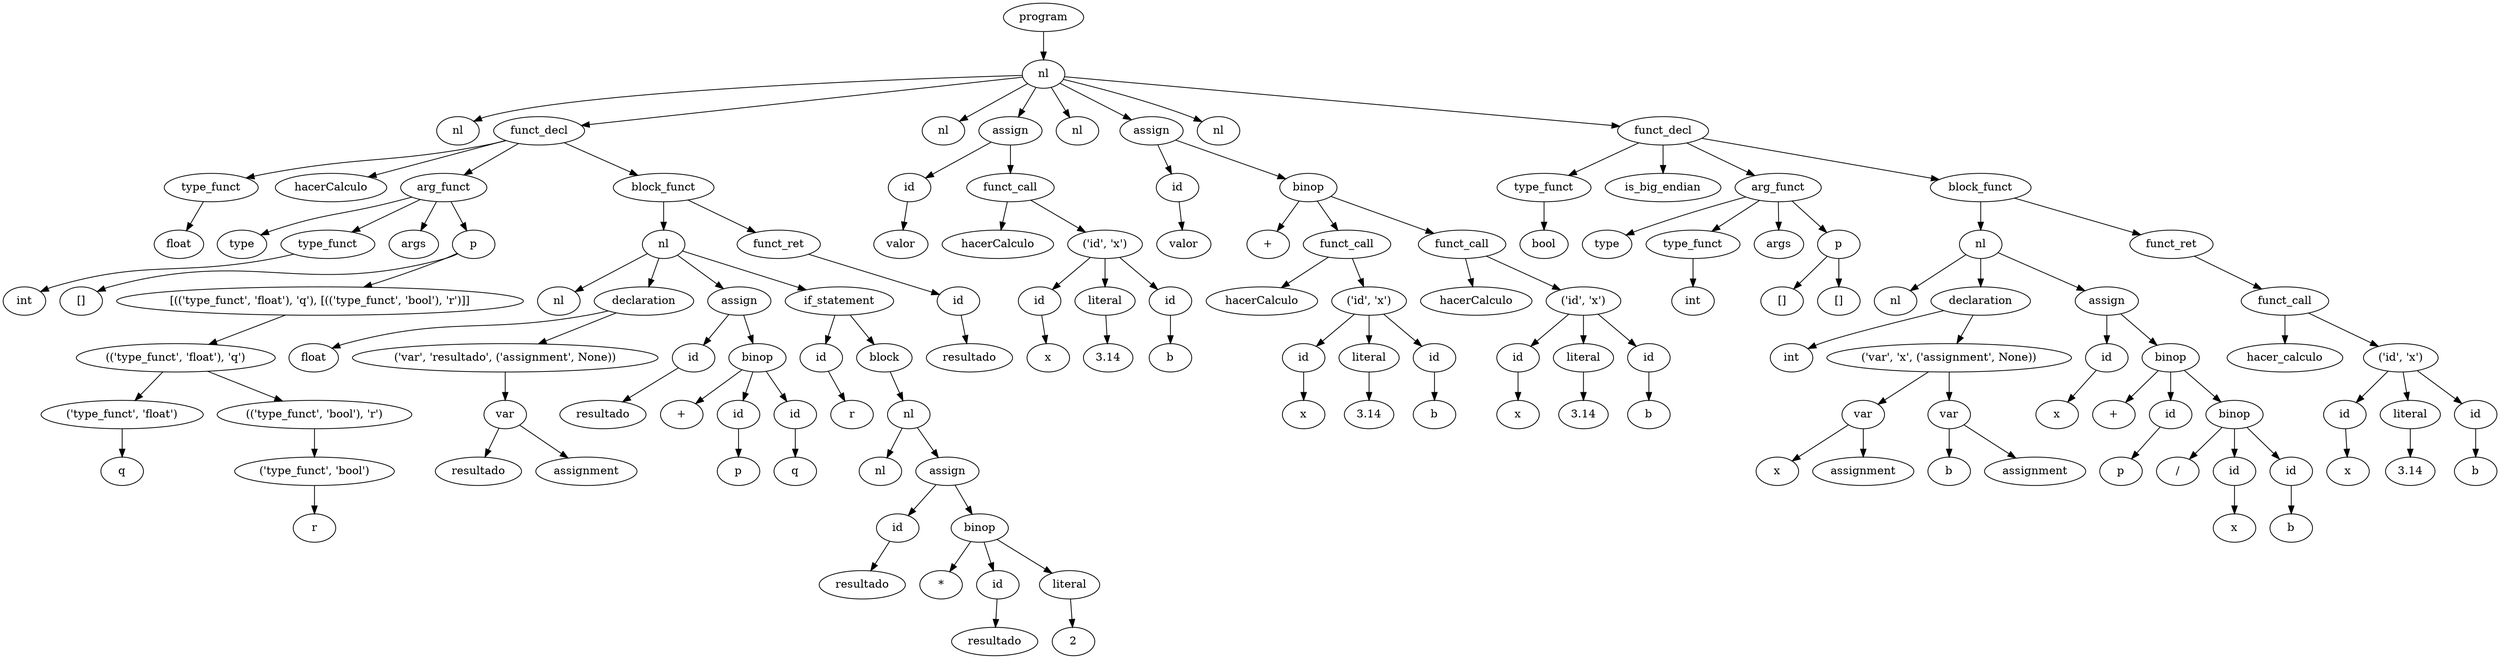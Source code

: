 // Árbol Sintáctico
digraph {
	0 [label=program]
	1 [label=nl]
	0 -> 1
	2 [label=nl]
	1 -> 2
	3 [label=funct_decl]
	1 -> 3
	4 [label=type_funct]
	3 -> 4
	5 [label=float]
	4 -> 5
	6 [label=hacerCalculo]
	3 -> 6
	7 [label=arg_funct]
	3 -> 7
	8 [label=type]
	7 -> 8
	9 [label=type_funct]
	7 -> 9
	10 [label=int]
	9 -> 10
	11 [label=args]
	7 -> 11
	12 [label=p]
	7 -> 12
	13 [label="[]"]
	12 -> 13
	14 [label="[(('type_funct', 'float'), 'q'), [(('type_funct', 'bool'), 'r')]]"]
	12 -> 14
	15 [label="(('type_funct', 'float'), 'q')"]
	14 -> 15
	16 [label="('type_funct', 'float')"]
	15 -> 16
	17 [label=q]
	16 -> 17
	18 [label="(('type_funct', 'bool'), 'r')"]
	15 -> 18
	19 [label="('type_funct', 'bool')"]
	18 -> 19
	20 [label=r]
	19 -> 20
	21 [label=block_funct]
	3 -> 21
	22 [label=nl]
	21 -> 22
	23 [label=nl]
	22 -> 23
	24 [label=declaration]
	22 -> 24
	25 [label=float]
	24 -> 25
	26 [label="('var', 'resultado', ('assignment', None))"]
	24 -> 26
	27 [label=var]
	26 -> 27
	28 [label=resultado]
	27 -> 28
	29 [label=assignment]
	27 -> 29
	30 [label=assign]
	22 -> 30
	31 [label=id]
	30 -> 31
	32 [label=resultado]
	31 -> 32
	33 [label=binop]
	30 -> 33
	34 [label="+"]
	33 -> 34
	35 [label=id]
	33 -> 35
	36 [label=p]
	35 -> 36
	37 [label=id]
	33 -> 37
	38 [label=q]
	37 -> 38
	39 [label=if_statement]
	22 -> 39
	40 [label=id]
	39 -> 40
	41 [label=r]
	40 -> 41
	42 [label=block]
	39 -> 42
	43 [label=nl]
	42 -> 43
	44 [label=nl]
	43 -> 44
	45 [label=assign]
	43 -> 45
	46 [label=id]
	45 -> 46
	47 [label=resultado]
	46 -> 47
	48 [label=binop]
	45 -> 48
	49 [label="*"]
	48 -> 49
	50 [label=id]
	48 -> 50
	51 [label=resultado]
	50 -> 51
	52 [label=literal]
	48 -> 52
	53 [label=2]
	52 -> 53
	54 [label=funct_ret]
	21 -> 54
	55 [label=id]
	54 -> 55
	56 [label=resultado]
	55 -> 56
	57 [label=nl]
	1 -> 57
	58 [label=assign]
	1 -> 58
	59 [label=id]
	58 -> 59
	60 [label=valor]
	59 -> 60
	61 [label=funct_call]
	58 -> 61
	62 [label=hacerCalculo]
	61 -> 62
	63 [label="('id', 'x')"]
	61 -> 63
	64 [label=id]
	63 -> 64
	65 [label=x]
	64 -> 65
	66 [label=literal]
	63 -> 66
	67 [label=3.14]
	66 -> 67
	68 [label=id]
	63 -> 68
	69 [label=b]
	68 -> 69
	70 [label=nl]
	1 -> 70
	71 [label=assign]
	1 -> 71
	72 [label=id]
	71 -> 72
	73 [label=valor]
	72 -> 73
	74 [label=binop]
	71 -> 74
	75 [label="+"]
	74 -> 75
	76 [label=funct_call]
	74 -> 76
	77 [label=hacerCalculo]
	76 -> 77
	78 [label="('id', 'x')"]
	76 -> 78
	79 [label=id]
	78 -> 79
	80 [label=x]
	79 -> 80
	81 [label=literal]
	78 -> 81
	82 [label=3.14]
	81 -> 82
	83 [label=id]
	78 -> 83
	84 [label=b]
	83 -> 84
	85 [label=funct_call]
	74 -> 85
	86 [label=hacerCalculo]
	85 -> 86
	87 [label="('id', 'x')"]
	85 -> 87
	88 [label=id]
	87 -> 88
	89 [label=x]
	88 -> 89
	90 [label=literal]
	87 -> 90
	91 [label=3.14]
	90 -> 91
	92 [label=id]
	87 -> 92
	93 [label=b]
	92 -> 93
	94 [label=nl]
	1 -> 94
	95 [label=funct_decl]
	1 -> 95
	96 [label=type_funct]
	95 -> 96
	97 [label=bool]
	96 -> 97
	98 [label=is_big_endian]
	95 -> 98
	99 [label=arg_funct]
	95 -> 99
	100 [label=type]
	99 -> 100
	101 [label=type_funct]
	99 -> 101
	102 [label=int]
	101 -> 102
	103 [label=args]
	99 -> 103
	104 [label=p]
	99 -> 104
	105 [label="[]"]
	104 -> 105
	106 [label="[]"]
	104 -> 106
	107 [label=block_funct]
	95 -> 107
	108 [label=nl]
	107 -> 108
	109 [label=nl]
	108 -> 109
	110 [label=declaration]
	108 -> 110
	111 [label=int]
	110 -> 111
	112 [label="('var', 'x', ('assignment', None))"]
	110 -> 112
	113 [label=var]
	112 -> 113
	114 [label=x]
	113 -> 114
	115 [label=assignment]
	113 -> 115
	116 [label=var]
	112 -> 116
	117 [label=b]
	116 -> 117
	118 [label=assignment]
	116 -> 118
	119 [label=assign]
	108 -> 119
	120 [label=id]
	119 -> 120
	121 [label=x]
	120 -> 121
	122 [label=binop]
	119 -> 122
	123 [label="+"]
	122 -> 123
	124 [label=id]
	122 -> 124
	125 [label=p]
	124 -> 125
	126 [label=binop]
	122 -> 126
	127 [label="/"]
	126 -> 127
	128 [label=id]
	126 -> 128
	129 [label=x]
	128 -> 129
	130 [label=id]
	126 -> 130
	131 [label=b]
	130 -> 131
	132 [label=funct_ret]
	107 -> 132
	133 [label=funct_call]
	132 -> 133
	134 [label=hacer_calculo]
	133 -> 134
	135 [label="('id', 'x')"]
	133 -> 135
	136 [label=id]
	135 -> 136
	137 [label=x]
	136 -> 137
	138 [label=literal]
	135 -> 138
	139 [label=3.14]
	138 -> 139
	140 [label=id]
	135 -> 140
	141 [label=b]
	140 -> 141
}
